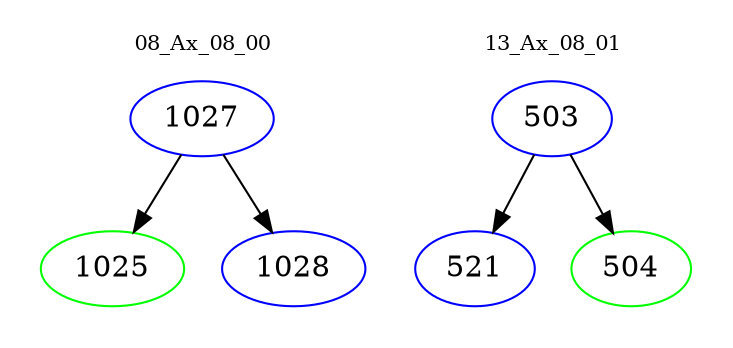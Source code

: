 digraph{
subgraph cluster_0 {
color = white
label = "08_Ax_08_00";
fontsize=10;
T0_1027 [label="1027", color="blue"]
T0_1027 -> T0_1025 [color="black"]
T0_1025 [label="1025", color="green"]
T0_1027 -> T0_1028 [color="black"]
T0_1028 [label="1028", color="blue"]
}
subgraph cluster_1 {
color = white
label = "13_Ax_08_01";
fontsize=10;
T1_503 [label="503", color="blue"]
T1_503 -> T1_521 [color="black"]
T1_521 [label="521", color="blue"]
T1_503 -> T1_504 [color="black"]
T1_504 [label="504", color="green"]
}
}
